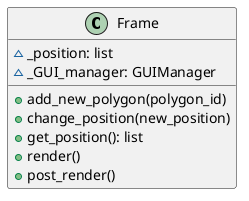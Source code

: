 @startuml
'https://plantuml.com/class-diagram

class Frame {
    ~ _position: list
    ~ _GUI_manager: GUIManager

    + add_new_polygon(polygon_id)
    + change_position(new_position)
    + get_position(): list
    + render()
    + post_render()
}
@enduml